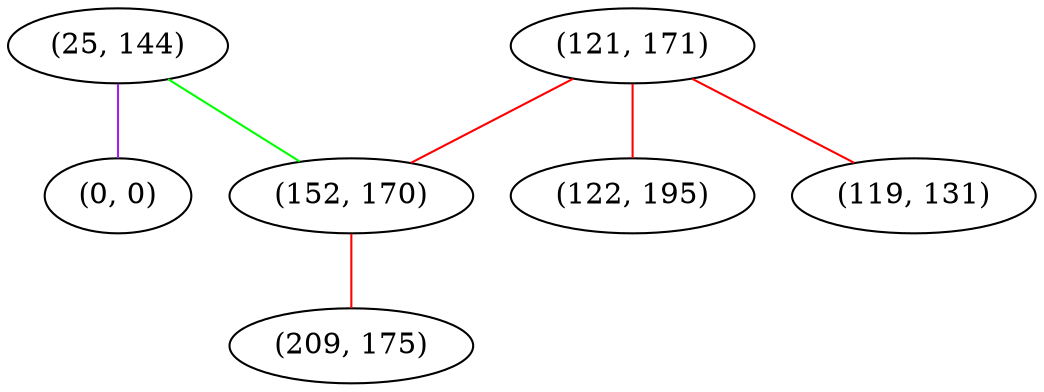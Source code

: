 graph "" {
"(25, 144)";
"(121, 171)";
"(122, 195)";
"(119, 131)";
"(0, 0)";
"(152, 170)";
"(209, 175)";
"(25, 144)" -- "(0, 0)"  [color=purple, key=0, weight=4];
"(25, 144)" -- "(152, 170)"  [color=green, key=0, weight=2];
"(121, 171)" -- "(119, 131)"  [color=red, key=0, weight=1];
"(121, 171)" -- "(122, 195)"  [color=red, key=0, weight=1];
"(121, 171)" -- "(152, 170)"  [color=red, key=0, weight=1];
"(152, 170)" -- "(209, 175)"  [color=red, key=0, weight=1];
}
